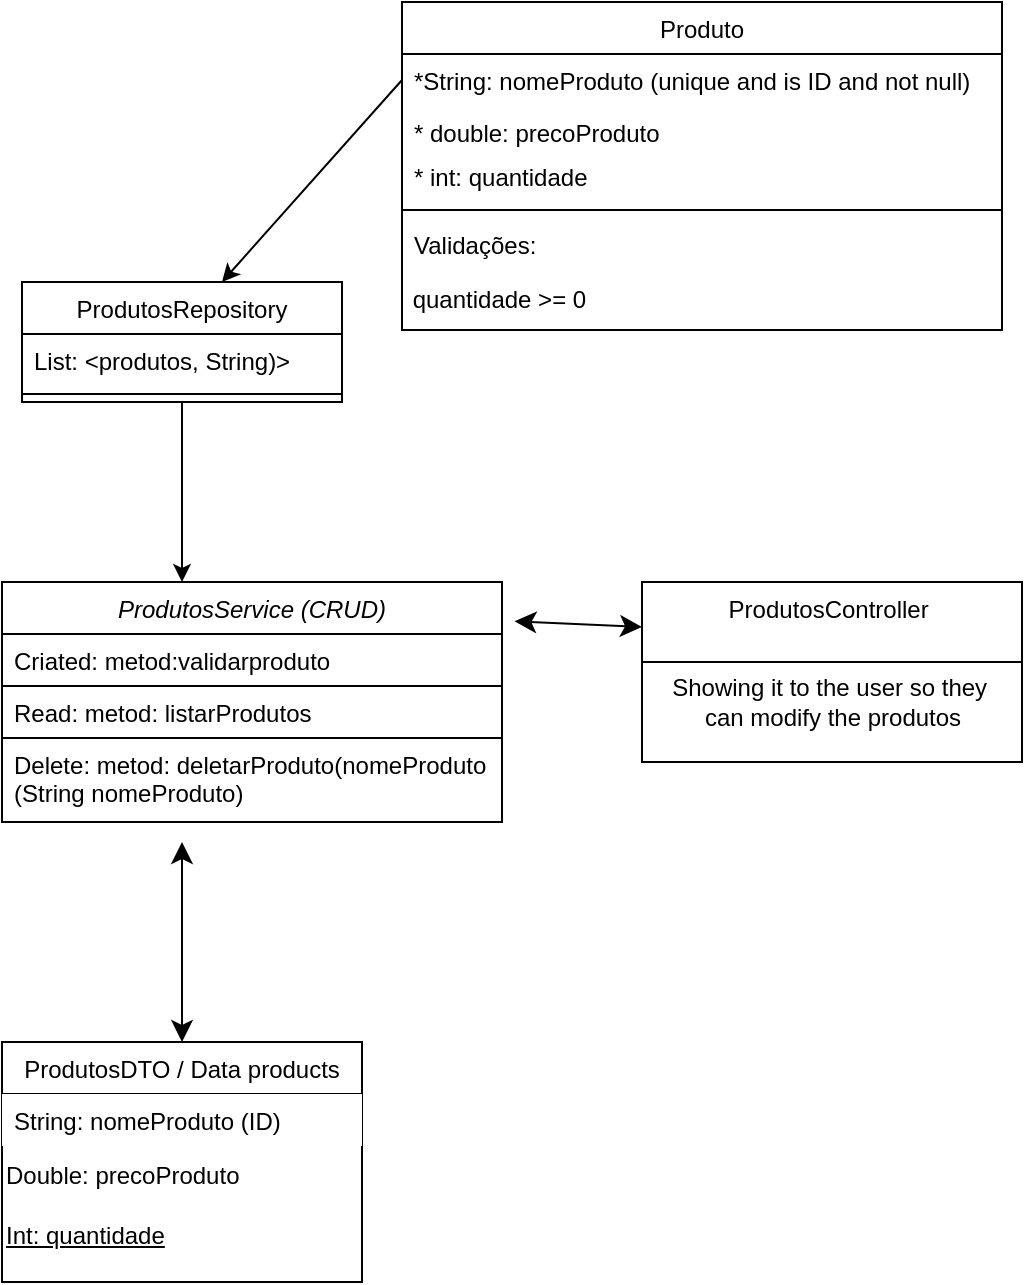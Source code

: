 <mxfile version="26.0.10" pages="3">
  <diagram id="Ro5bajc3-Q3J8dlF37wj" name="Produtos">
    <mxGraphModel dx="1775" dy="627" grid="1" gridSize="10" guides="1" tooltips="1" connect="1" arrows="1" fold="1" page="1" pageScale="1" pageWidth="827" pageHeight="1169" math="0" shadow="0">
      <root>
        <mxCell id="0" />
        <mxCell id="1" parent="0" />
        <mxCell id="okOJOhddzzzpCH1lETtJ-1" value="Produto" style="swimlane;fontStyle=0;align=center;verticalAlign=top;childLayout=stackLayout;horizontal=1;startSize=26;horizontalStack=0;resizeParent=1;resizeLast=0;collapsible=1;marginBottom=0;rounded=0;shadow=0;strokeWidth=1;" parent="1" vertex="1">
          <mxGeometry x="390" y="20" width="300" height="164" as="geometry">
            <mxRectangle x="508" y="120" width="160" height="26" as="alternateBounds" />
          </mxGeometry>
        </mxCell>
        <mxCell id="okOJOhddzzzpCH1lETtJ-2" value="*String: nomeProduto (unique and is ID and not null)" style="text;align=left;verticalAlign=top;spacingLeft=4;spacingRight=4;overflow=hidden;rotatable=0;points=[[0,0.5],[1,0.5]];portConstraint=eastwest;" parent="okOJOhddzzzpCH1lETtJ-1" vertex="1">
          <mxGeometry y="26" width="300" height="26" as="geometry" />
        </mxCell>
        <mxCell id="okOJOhddzzzpCH1lETtJ-4" value="* double: precoProduto" style="text;align=left;verticalAlign=top;spacingLeft=4;spacingRight=4;overflow=hidden;rotatable=0;points=[[0,0.5],[1,0.5]];portConstraint=eastwest;rounded=0;shadow=0;html=0;" parent="okOJOhddzzzpCH1lETtJ-1" vertex="1">
          <mxGeometry y="52" width="300" height="22" as="geometry" />
        </mxCell>
        <mxCell id="okOJOhddzzzpCH1lETtJ-5" value="* int: quantidade" style="text;align=left;verticalAlign=top;spacingLeft=4;spacingRight=4;overflow=hidden;rotatable=0;points=[[0,0.5],[1,0.5]];portConstraint=eastwest;rounded=0;shadow=0;html=0;" parent="okOJOhddzzzpCH1lETtJ-1" vertex="1">
          <mxGeometry y="74" width="300" height="26" as="geometry" />
        </mxCell>
        <mxCell id="okOJOhddzzzpCH1lETtJ-7" value="" style="line;html=1;strokeWidth=1;align=left;verticalAlign=middle;spacingTop=-1;spacingLeft=3;spacingRight=3;rotatable=0;labelPosition=right;points=[];portConstraint=eastwest;" parent="okOJOhddzzzpCH1lETtJ-1" vertex="1">
          <mxGeometry y="100" width="300" height="8" as="geometry" />
        </mxCell>
        <mxCell id="okOJOhddzzzpCH1lETtJ-8" value="Validações:" style="text;align=left;verticalAlign=top;spacingLeft=4;spacingRight=4;overflow=hidden;rotatable=0;points=[[0,0.5],[1,0.5]];portConstraint=eastwest;" parent="okOJOhddzzzpCH1lETtJ-1" vertex="1">
          <mxGeometry y="108" width="300" height="26" as="geometry" />
        </mxCell>
        <mxCell id="BVSO5tNDlK5VNnAtXVb7-1" value="&amp;nbsp;quantidade &amp;gt;= 0" style="text;html=1;align=left;verticalAlign=middle;resizable=0;points=[];autosize=1;strokeColor=none;fillColor=none;" parent="okOJOhddzzzpCH1lETtJ-1" vertex="1">
          <mxGeometry y="134" width="300" height="30" as="geometry" />
        </mxCell>
        <mxCell id="BVSO5tNDlK5VNnAtXVb7-4" value="" style="edgeStyle=none;orthogonalLoop=1;jettySize=auto;html=1;rounded=0;exitX=0;exitY=0.5;exitDx=0;exitDy=0;" parent="1" source="okOJOhddzzzpCH1lETtJ-2" edge="1">
          <mxGeometry width="100" relative="1" as="geometry">
            <mxPoint x="390" y="85" as="sourcePoint" />
            <mxPoint x="300" y="160" as="targetPoint" />
            <Array as="points" />
          </mxGeometry>
        </mxCell>
        <mxCell id="BVSO5tNDlK5VNnAtXVb7-15" value="ProdutosService (CRUD)" style="swimlane;fontStyle=2;align=center;verticalAlign=top;childLayout=stackLayout;horizontal=1;startSize=26;horizontalStack=0;resizeParent=1;resizeLast=0;collapsible=1;marginBottom=0;rounded=0;shadow=0;strokeWidth=1;fillColor=light-dark(#FFFFFF,var(--ge-dark-color, #121212));" parent="1" vertex="1">
          <mxGeometry x="190" y="310" width="250" height="120" as="geometry">
            <mxRectangle x="230" y="140" width="160" height="26" as="alternateBounds" />
          </mxGeometry>
        </mxCell>
        <mxCell id="BVSO5tNDlK5VNnAtXVb7-16" value="Criated: metod:validarproduto" style="text;align=left;verticalAlign=top;spacingLeft=4;spacingRight=4;overflow=hidden;rotatable=0;points=[[0,0.5],[1,0.5]];portConstraint=eastwest;strokeColor=#000000;" parent="BVSO5tNDlK5VNnAtXVb7-15" vertex="1">
          <mxGeometry y="26" width="250" height="26" as="geometry" />
        </mxCell>
        <mxCell id="BVSO5tNDlK5VNnAtXVb7-17" value="Read: metod: listarProdutos" style="text;align=left;verticalAlign=top;spacingLeft=4;spacingRight=4;overflow=hidden;rotatable=0;points=[[0,0.5],[1,0.5]];portConstraint=eastwest;rounded=0;shadow=0;html=0;strokeColor=#000000;" parent="BVSO5tNDlK5VNnAtXVb7-15" vertex="1">
          <mxGeometry y="52" width="250" height="26" as="geometry" />
        </mxCell>
        <mxCell id="BVSO5tNDlK5VNnAtXVb7-20" value="Delete: metod: deletarProduto(nomeProduto&#xa;(String nomeProduto)" style="text;align=left;verticalAlign=top;spacingLeft=4;spacingRight=4;overflow=hidden;rotatable=0;points=[[0,0.5],[1,0.5]];portConstraint=eastwest;" parent="BVSO5tNDlK5VNnAtXVb7-15" vertex="1">
          <mxGeometry y="78" width="250" height="42" as="geometry" />
        </mxCell>
        <mxCell id="BVSO5tNDlK5VNnAtXVb7-21" value="ProdutosDTO / Data products" style="swimlane;fontStyle=0;align=center;verticalAlign=top;childLayout=stackLayout;horizontal=1;startSize=26;horizontalStack=0;resizeParent=1;resizeLast=0;collapsible=1;marginBottom=0;rounded=0;shadow=0;strokeWidth=1;strokeColor=light-dark(#000000,#FFFFFF);" parent="1" vertex="1">
          <mxGeometry x="190" y="540" width="180" height="120" as="geometry">
            <mxRectangle x="130" y="380" width="160" height="26" as="alternateBounds" />
          </mxGeometry>
        </mxCell>
        <mxCell id="BVSO5tNDlK5VNnAtXVb7-23" value="String: nomeProduto (ID)" style="text;align=left;verticalAlign=top;spacingLeft=4;spacingRight=4;overflow=hidden;rotatable=0;points=[[0,0.5],[1,0.5]];portConstraint=eastwest;rounded=0;shadow=0;html=0;fillColor=#FFFFFF;" parent="BVSO5tNDlK5VNnAtXVb7-21" vertex="1">
          <mxGeometry y="26" width="180" height="26" as="geometry" />
        </mxCell>
        <mxCell id="1_1VHhr6ukyENdbV5A4g-1" value="Double: precoProduto" style="text;html=1;align=left;verticalAlign=middle;resizable=0;points=[];autosize=1;strokeColor=none;fillColor=none;" vertex="1" parent="BVSO5tNDlK5VNnAtXVb7-21">
          <mxGeometry y="52" width="180" height="30" as="geometry" />
        </mxCell>
        <mxCell id="1_1VHhr6ukyENdbV5A4g-2" value="&lt;span style=&quot;text-decoration-line: underline;&quot;&gt;Int:&amp;nbsp;quantidade&lt;/span&gt;" style="text;html=1;align=left;verticalAlign=middle;resizable=0;points=[];autosize=1;strokeColor=none;fillColor=none;" vertex="1" parent="BVSO5tNDlK5VNnAtXVb7-21">
          <mxGeometry y="82" width="180" height="30" as="geometry" />
        </mxCell>
        <mxCell id="BVSO5tNDlK5VNnAtXVb7-32" value="ProdutosRepository" style="swimlane;fontStyle=0;align=center;verticalAlign=top;childLayout=stackLayout;horizontal=1;startSize=26;horizontalStack=0;resizeParent=1;resizeLast=0;collapsible=1;marginBottom=0;rounded=0;shadow=0;strokeWidth=1;strokeColor=light-dark(#000000,#FFFFFF);" parent="1" vertex="1">
          <mxGeometry x="200" y="160" width="160" height="60" as="geometry">
            <mxRectangle x="550" y="140" width="160" height="26" as="alternateBounds" />
          </mxGeometry>
        </mxCell>
        <mxCell id="BVSO5tNDlK5VNnAtXVb7-34" value="List: &lt;produtos, String)&gt;" style="text;align=left;verticalAlign=top;spacingLeft=4;spacingRight=4;overflow=hidden;rotatable=0;points=[[0,0.5],[1,0.5]];portConstraint=eastwest;rounded=0;shadow=0;html=0;" parent="BVSO5tNDlK5VNnAtXVb7-32" vertex="1">
          <mxGeometry y="26" width="160" height="26" as="geometry" />
        </mxCell>
        <mxCell id="BVSO5tNDlK5VNnAtXVb7-38" value="" style="line;html=1;strokeWidth=1;align=left;verticalAlign=middle;spacingTop=-1;spacingLeft=3;spacingRight=3;rotatable=0;labelPosition=right;points=[];portConstraint=eastwest;" parent="BVSO5tNDlK5VNnAtXVb7-32" vertex="1">
          <mxGeometry y="52" width="160" height="8" as="geometry" />
        </mxCell>
        <mxCell id="BVSO5tNDlK5VNnAtXVb7-45" value="" style="edgeStyle=none;orthogonalLoop=1;jettySize=auto;html=1;rounded=0;" parent="1" edge="1">
          <mxGeometry width="100" relative="1" as="geometry">
            <mxPoint x="280" y="220" as="sourcePoint" />
            <mxPoint x="280" y="310" as="targetPoint" />
            <Array as="points" />
          </mxGeometry>
        </mxCell>
        <mxCell id="BVSO5tNDlK5VNnAtXVb7-49" value="" style="edgeStyle=none;orthogonalLoop=1;jettySize=auto;html=1;endArrow=classic;startArrow=classic;endSize=8;startSize=8;rounded=0;" parent="1" target="BVSO5tNDlK5VNnAtXVb7-21" edge="1">
          <mxGeometry width="100" relative="1" as="geometry">
            <mxPoint x="280" y="440" as="sourcePoint" />
            <mxPoint x="370" y="460" as="targetPoint" />
            <Array as="points" />
          </mxGeometry>
        </mxCell>
        <mxCell id="BVSO5tNDlK5VNnAtXVb7-51" value="ProdutosController " style="swimlane;fontStyle=0;align=center;verticalAlign=top;childLayout=stackLayout;horizontal=1;startSize=40;horizontalStack=0;resizeParent=1;resizeLast=0;collapsible=1;marginBottom=0;rounded=0;shadow=0;strokeWidth=1;strokeColor=light-dark(#000000,#FFFFFF);fillColor=light-dark(#FFFFFF,var(--ge-dark-color, #121212));" parent="1" vertex="1">
          <mxGeometry x="510" y="310" width="190" height="90" as="geometry">
            <mxRectangle x="130" y="380" width="160" height="26" as="alternateBounds" />
          </mxGeometry>
        </mxCell>
        <mxCell id="BVSO5tNDlK5VNnAtXVb7-56" value="Showing it to the user so they&amp;nbsp;&lt;div&gt;can modify the produtos&lt;/div&gt;" style="text;html=1;align=center;verticalAlign=middle;resizable=0;points=[];autosize=1;strokeColor=none;fillColor=none;" parent="BVSO5tNDlK5VNnAtXVb7-51" vertex="1">
          <mxGeometry y="40" width="190" height="40" as="geometry" />
        </mxCell>
        <mxCell id="BVSO5tNDlK5VNnAtXVb7-60" value="" style="edgeStyle=none;orthogonalLoop=1;jettySize=auto;html=1;endArrow=classic;startArrow=classic;endSize=8;startSize=8;rounded=0;exitX=1.025;exitY=0.164;exitDx=0;exitDy=0;exitPerimeter=0;entryX=0;entryY=0.25;entryDx=0;entryDy=0;" parent="1" source="BVSO5tNDlK5VNnAtXVb7-15" target="BVSO5tNDlK5VNnAtXVb7-51" edge="1">
          <mxGeometry width="100" relative="1" as="geometry">
            <mxPoint x="380" y="400" as="sourcePoint" />
            <mxPoint x="480" y="400" as="targetPoint" />
            <Array as="points" />
          </mxGeometry>
        </mxCell>
      </root>
    </mxGraphModel>
  </diagram>
  <diagram id="VBRPdGLiaV2IbQTj5Hn8" name="Clientes">
    <mxGraphModel dx="918" dy="324" grid="1" gridSize="10" guides="1" tooltips="1" connect="1" arrows="1" fold="1" page="1" pageScale="1" pageWidth="827" pageHeight="1169" math="0" shadow="0">
      <root>
        <mxCell id="0" />
        <mxCell id="1" parent="0" />
        <mxCell id="jQcdNAireh6fpvID7BYR-1" value="Clientes" style="swimlane;fontStyle=0;align=center;verticalAlign=top;childLayout=stackLayout;horizontal=1;startSize=26;horizontalStack=0;resizeParent=1;resizeLast=0;collapsible=1;marginBottom=0;rounded=0;shadow=0;strokeWidth=1;" vertex="1" parent="1">
          <mxGeometry x="630" y="30" width="410" height="110" as="geometry">
            <mxRectangle x="508" y="120" width="160" height="26" as="alternateBounds" />
          </mxGeometry>
        </mxCell>
        <mxCell id="jQcdNAireh6fpvID7BYR-2" value="* String: cpf (unique and ID and not null and all characters are numbers)" style="text;align=left;verticalAlign=top;spacingLeft=4;spacingRight=4;overflow=hidden;rotatable=0;points=[[0,0.5],[1,0.5]];portConstraint=eastwest;" vertex="1" parent="jQcdNAireh6fpvID7BYR-1">
          <mxGeometry y="26" width="410" height="26" as="geometry" />
        </mxCell>
        <mxCell id="jQcdNAireh6fpvID7BYR-3" value="* String: email (unique and not null)" style="text;align=left;verticalAlign=top;spacingLeft=4;spacingRight=4;overflow=hidden;rotatable=0;points=[[0,0.5],[1,0.5]];portConstraint=eastwest;rounded=0;shadow=0;html=0;" vertex="1" parent="jQcdNAireh6fpvID7BYR-1">
          <mxGeometry y="52" width="410" height="22" as="geometry" />
        </mxCell>
        <mxCell id="jQcdNAireh6fpvID7BYR-4" value="* String: nomeUsuario (unique and not null)" style="text;align=left;verticalAlign=top;spacingLeft=4;spacingRight=4;overflow=hidden;rotatable=0;points=[[0,0.5],[1,0.5]];portConstraint=eastwest;rounded=0;shadow=0;html=0;" vertex="1" parent="jQcdNAireh6fpvID7BYR-1">
          <mxGeometry y="74" width="410" height="26" as="geometry" />
        </mxCell>
        <mxCell id="jQcdNAireh6fpvID7BYR-5" value="" style="line;html=1;strokeWidth=1;align=left;verticalAlign=middle;spacingTop=-1;spacingLeft=3;spacingRight=3;rotatable=0;labelPosition=right;points=[];portConstraint=eastwest;" vertex="1" parent="jQcdNAireh6fpvID7BYR-1">
          <mxGeometry y="100" width="410" height="8" as="geometry" />
        </mxCell>
        <mxCell id="mWhuIBhRnKyVs61rIJf7-1" value="ClientesRepository" style="swimlane;fontStyle=0;align=center;verticalAlign=top;childLayout=stackLayout;horizontal=1;startSize=26;horizontalStack=0;resizeParent=1;resizeLast=0;collapsible=1;marginBottom=0;rounded=0;shadow=0;strokeWidth=1;strokeColor=light-dark(#000000,#FFFFFF);" vertex="1" parent="1">
          <mxGeometry x="200" y="160" width="160" height="60" as="geometry">
            <mxRectangle x="550" y="140" width="160" height="26" as="alternateBounds" />
          </mxGeometry>
        </mxCell>
        <mxCell id="mWhuIBhRnKyVs61rIJf7-2" value="List: &lt;clientes, String)&gt;" style="text;align=left;verticalAlign=top;spacingLeft=4;spacingRight=4;overflow=hidden;rotatable=0;points=[[0,0.5],[1,0.5]];portConstraint=eastwest;rounded=0;shadow=0;html=0;" vertex="1" parent="mWhuIBhRnKyVs61rIJf7-1">
          <mxGeometry y="26" width="160" height="26" as="geometry" />
        </mxCell>
        <mxCell id="mWhuIBhRnKyVs61rIJf7-3" value="" style="line;html=1;strokeWidth=1;align=left;verticalAlign=middle;spacingTop=-1;spacingLeft=3;spacingRight=3;rotatable=0;labelPosition=right;points=[];portConstraint=eastwest;" vertex="1" parent="mWhuIBhRnKyVs61rIJf7-1">
          <mxGeometry y="52" width="160" height="8" as="geometry" />
        </mxCell>
        <mxCell id="mWhuIBhRnKyVs61rIJf7-4" value="" style="edgeStyle=none;orthogonalLoop=1;jettySize=auto;html=1;rounded=0;exitX=0;exitY=0.5;exitDx=0;exitDy=0;entryX=1;entryY=0.25;entryDx=0;entryDy=0;" edge="1" parent="1" source="jQcdNAireh6fpvID7BYR-2" target="mWhuIBhRnKyVs61rIJf7-1">
          <mxGeometry width="100" relative="1" as="geometry">
            <mxPoint x="450" y="210" as="sourcePoint" />
            <mxPoint x="550" y="210" as="targetPoint" />
            <Array as="points" />
          </mxGeometry>
        </mxCell>
        <mxCell id="-NZ8CiNMNFs_WOeKyjwj-1" value="ClientesService (CRUD)" style="swimlane;fontStyle=2;align=center;verticalAlign=top;childLayout=stackLayout;horizontal=1;startSize=26;horizontalStack=0;resizeParent=1;resizeLast=0;collapsible=1;marginBottom=0;rounded=0;shadow=0;strokeWidth=1;fillColor=light-dark(#FFFFFF,var(--ge-dark-color, #121212));" vertex="1" parent="1">
          <mxGeometry y="300" width="980" height="234" as="geometry">
            <mxRectangle x="230" y="140" width="160" height="26" as="alternateBounds" />
          </mxGeometry>
        </mxCell>
        <mxCell id="-NZ8CiNMNFs_WOeKyjwj-2" value="Criated: metod: cadastrarcliente" style="text;align=left;verticalAlign=top;spacingLeft=4;spacingRight=4;overflow=hidden;rotatable=0;points=[[0,0.5],[1,0.5]];portConstraint=eastwest;" vertex="1" parent="-NZ8CiNMNFs_WOeKyjwj-1">
          <mxGeometry y="26" width="980" height="26" as="geometry" />
        </mxCell>
        <mxCell id="-NZ8CiNMNFs_WOeKyjwj-3" value="Read: metod: buscarClientePorCpf (String CPF)" style="text;align=left;verticalAlign=top;spacingLeft=4;spacingRight=4;overflow=hidden;rotatable=0;points=[[0,0.5],[1,0.5]];portConstraint=eastwest;rounded=0;shadow=0;html=0;strokeColor=#000000;" vertex="1" parent="-NZ8CiNMNFs_WOeKyjwj-1">
          <mxGeometry y="52" width="980" height="26" as="geometry" />
        </mxCell>
        <mxCell id="-NZ8CiNMNFs_WOeKyjwj-4" value="Update: metod: atualizarcliente  (String CPF)" style="text;align=left;verticalAlign=top;spacingLeft=4;spacingRight=4;overflow=hidden;rotatable=0;points=[[0,0.5],[1,0.5]];portConstraint=eastwest;strokeColor=#000000;fillColor=#FFFFFF;" vertex="1" parent="-NZ8CiNMNFs_WOeKyjwj-1">
          <mxGeometry y="78" width="980" height="26" as="geometry" />
        </mxCell>
        <mxCell id="f-GSLuD06TkBUY8pC6tc-1" value="&lt;span style=&quot;&quot;&gt;Metods:&lt;/span&gt;" style="text;html=1;align=left;verticalAlign=middle;resizable=0;points=[];autosize=1;strokeColor=none;fillColor=none;" vertex="1" parent="-NZ8CiNMNFs_WOeKyjwj-1">
          <mxGeometry y="104" width="980" height="30" as="geometry" />
        </mxCell>
        <mxCell id="jQcdNAireh6fpvID7BYR-7" value="&lt;div&gt;&lt;pre style=&quot;font-family: &amp;quot;JetBrains Mono&amp;quot;, monospace;&quot;&gt;&lt;font style=&quot;background-color: rgb(255, 255, 255); color: rgb(0, 0, 0);&quot;&gt;validandoCpf: contains only numeric characters&lt;/font&gt;&lt;/pre&gt;&lt;/div&gt;" style="text;html=1;align=left;verticalAlign=middle;resizable=0;points=[];autosize=1;strokeColor=none;fillColor=none;" vertex="1" parent="-NZ8CiNMNFs_WOeKyjwj-1">
          <mxGeometry y="134" width="980" height="50" as="geometry" />
        </mxCell>
        <mxCell id="yC6hVc_mAEicv_kFPaSs-1" value="&lt;div&gt;&lt;pre style=&quot;font-family: &amp;quot;JetBrains Mono&amp;quot;, monospace;&quot;&gt;&lt;font style=&quot;color: rgb(0, 0, 0); background-color: rgb(255, 255, 255);&quot;&gt;validandoEmail: it has to be first -&amp;gt; (the beginning of the email), second -&amp;gt; (it has to be with the end: @gmail.com or @Outlook.com or @zup.com.br)&lt;/font&gt;&lt;/pre&gt;&lt;/div&gt;" style="text;html=1;align=left;verticalAlign=middle;resizable=0;points=[];autosize=1;strokeColor=none;fillColor=none;" vertex="1" parent="-NZ8CiNMNFs_WOeKyjwj-1">
          <mxGeometry y="184" width="980" height="50" as="geometry" />
        </mxCell>
        <mxCell id="f-GSLuD06TkBUY8pC6tc-2" value="" style="edgeStyle=none;orthogonalLoop=1;jettySize=auto;html=1;rounded=0;entryX=0.279;entryY=-0.004;entryDx=0;entryDy=0;entryPerimeter=0;" edge="1" parent="1" target="-NZ8CiNMNFs_WOeKyjwj-1">
          <mxGeometry width="100" relative="1" as="geometry">
            <mxPoint x="270" y="220" as="sourcePoint" />
            <mxPoint x="450" y="260" as="targetPoint" />
            <Array as="points" />
          </mxGeometry>
        </mxCell>
        <mxCell id="Sfhab2HsJukI5SclzvhV-1" value="ProdutosController " style="swimlane;fontStyle=0;align=center;verticalAlign=top;childLayout=stackLayout;horizontal=1;startSize=40;horizontalStack=0;resizeParent=1;resizeLast=0;collapsible=1;marginBottom=0;rounded=0;shadow=0;strokeWidth=1;strokeColor=light-dark(#000000,#FFFFFF);fillColor=light-dark(#FFFFFF,var(--ge-dark-color, #121212));" vertex="1" parent="1">
          <mxGeometry x="1190" y="330" width="190" height="90" as="geometry">
            <mxRectangle x="130" y="380" width="160" height="26" as="alternateBounds" />
          </mxGeometry>
        </mxCell>
        <mxCell id="Sfhab2HsJukI5SclzvhV-2" value="Showing it to the user so they&amp;nbsp;&lt;div&gt;can modify the clientes&lt;/div&gt;" style="text;html=1;align=center;verticalAlign=middle;resizable=0;points=[];autosize=1;strokeColor=none;fillColor=none;" vertex="1" parent="Sfhab2HsJukI5SclzvhV-1">
          <mxGeometry y="40" width="190" height="40" as="geometry" />
        </mxCell>
        <mxCell id="idRCpJnHGr0RgYsPB15u-1" value="ProdutosDTO / Data products" style="swimlane;fontStyle=0;align=center;verticalAlign=top;childLayout=stackLayout;horizontal=1;startSize=26;horizontalStack=0;resizeParent=1;resizeLast=0;collapsible=1;marginBottom=0;rounded=0;shadow=0;strokeWidth=1;strokeColor=light-dark(#000000,#FFFFFF);" vertex="1" parent="1">
          <mxGeometry x="190" y="590" width="400" height="120" as="geometry">
            <mxRectangle x="130" y="380" width="160" height="26" as="alternateBounds" />
          </mxGeometry>
        </mxCell>
        <mxCell id="idRCpJnHGr0RgYsPB15u-2" value="* String: cpf (unique and ID and not null and all characters are numbers)" style="text;align=left;verticalAlign=top;spacingLeft=4;spacingRight=4;overflow=hidden;rotatable=0;points=[[0,0.5],[1,0.5]];portConstraint=eastwest;rounded=0;shadow=0;html=0;fillColor=#FFFFFF;" vertex="1" parent="idRCpJnHGr0RgYsPB15u-1">
          <mxGeometry y="26" width="400" height="26" as="geometry" />
        </mxCell>
        <mxCell id="idRCpJnHGr0RgYsPB15u-3" value="* String: email (unique and not null)" style="text;html=1;align=left;verticalAlign=middle;resizable=0;points=[];autosize=1;strokeColor=none;fillColor=none;" vertex="1" parent="idRCpJnHGr0RgYsPB15u-1">
          <mxGeometry y="52" width="400" height="30" as="geometry" />
        </mxCell>
        <mxCell id="idRCpJnHGr0RgYsPB15u-4" value="* String: nomeUsuario (unique and not null)" style="text;html=1;align=left;verticalAlign=middle;resizable=0;points=[];autosize=1;strokeColor=none;fillColor=none;" vertex="1" parent="idRCpJnHGr0RgYsPB15u-1">
          <mxGeometry y="82" width="400" height="30" as="geometry" />
        </mxCell>
        <mxCell id="xltL62u6RQMTD4DCPPEK-1" value="" style="edgeStyle=none;orthogonalLoop=1;jettySize=auto;html=1;endArrow=classic;startArrow=classic;endSize=8;startSize=8;rounded=0;entryX=0.5;entryY=0;entryDx=0;entryDy=0;" edge="1" parent="1" target="idRCpJnHGr0RgYsPB15u-1">
          <mxGeometry width="100" relative="1" as="geometry">
            <mxPoint x="390" y="540" as="sourcePoint" />
            <mxPoint x="280" y="540" as="targetPoint" />
            <Array as="points" />
          </mxGeometry>
        </mxCell>
        <mxCell id="TlItVgAR_2beC67uiKyS-1" value="" style="edgeStyle=none;orthogonalLoop=1;jettySize=auto;html=1;endArrow=classic;startArrow=classic;endSize=8;startSize=8;rounded=0;exitX=1;exitY=0.5;exitDx=0;exitDy=0;entryX=-0.012;entryY=0.382;entryDx=0;entryDy=0;entryPerimeter=0;" edge="1" parent="1" source="-NZ8CiNMNFs_WOeKyjwj-3" target="Sfhab2HsJukI5SclzvhV-1">
          <mxGeometry width="100" relative="1" as="geometry">
            <mxPoint x="1080" y="370" as="sourcePoint" />
            <mxPoint x="1180" y="370" as="targetPoint" />
            <Array as="points" />
          </mxGeometry>
        </mxCell>
      </root>
    </mxGraphModel>
  </diagram>
  <diagram id="iXi1bBOm4YuRNDzih2M3" name="Compras">
    <mxGraphModel dx="1331" dy="470" grid="1" gridSize="10" guides="1" tooltips="1" connect="1" arrows="1" fold="1" page="1" pageScale="1" pageWidth="827" pageHeight="1169" math="0" shadow="0">
      <root>
        <mxCell id="0" />
        <mxCell id="1" parent="0" />
        <mxCell id="vmWWjcO_iuHFvJZnxMsg-1" value="&lt;pre style=&quot;font-size: 28px; line-height: 36px; background-color: rgb(248, 249, 250); border: none; padding: 2px 0.14em 2px 0px; position: relative; margin-top: -2px; margin-bottom: -2px; resize: none; font-family: inherit; overflow: hidden; text-align: left; width: 270px; text-wrap-mode: wrap; overflow-wrap: break-word; color: rgb(31, 31, 31);&quot; aria-label=&quot;Texto traduzido: Connects with the classes: Products, ProductsRepository, and ProductsDTO&quot; dir=&quot;ltr&quot; data-ved=&quot;2ahUKEwic_PuigaeLAxVDr5UCHYyUDHMQ3ewLegQIBxAV&quot; id=&quot;tw-target-text&quot; data-placeholder=&quot;Tradução&quot; class=&quot;tw-data-text tw-text-large tw-ta&quot;&gt;&lt;span lang=&quot;en&quot; class=&quot;Y2IQFc&quot;&gt;Connects with the classes: Produtos, ProdutosRepository, and ProdutosDTO&lt;/span&gt;&lt;/pre&gt;" style="whiteSpace=wrap;html=1;" parent="1" vertex="1">
          <mxGeometry x="50" y="40" width="290" height="160" as="geometry" />
        </mxCell>
        <mxCell id="XhHD3sOlI4BIIbxMwPK2-1" value="" style="edgeStyle=none;orthogonalLoop=1;jettySize=auto;html=1;endArrow=classic;startArrow=classic;endSize=8;startSize=8;rounded=0;" parent="1" edge="1">
          <mxGeometry width="100" relative="1" as="geometry">
            <mxPoint x="250" y="200" as="sourcePoint" />
            <mxPoint x="350" y="370" as="targetPoint" />
            <Array as="points" />
          </mxGeometry>
        </mxCell>
        <mxCell id="XhHD3sOlI4BIIbxMwPK2-2" value="&lt;div style=&quot;&quot;&gt;&lt;pre style=&quot;font-family: &amp;quot;JetBrains Mono&amp;quot;, monospace;&quot;&gt;&lt;span style=&quot;background-color: rgb(255, 255, 255);&quot;&gt;&lt;font style=&quot;color: rgb(0, 0, 0);&quot;&gt;ComprasServices&lt;/font&gt;&lt;/span&gt;&lt;/pre&gt;&lt;/div&gt;" style="whiteSpace=wrap;html=1;" parent="1" vertex="1">
          <mxGeometry x="340" y="380" width="140" height="60" as="geometry" />
        </mxCell>
        <mxCell id="XhHD3sOlI4BIIbxMwPK2-3" value="&lt;pre style=&quot;font-size: 28px; line-height: 36px; background-color: rgb(248, 249, 250); border: none; padding: 2px 0.14em 2px 0px; position: relative; margin-top: -2px; margin-bottom: -2px; resize: none; font-family: inherit; overflow: hidden; text-align: left; width: 270px; text-wrap-mode: wrap; overflow-wrap: break-word; color: rgb(31, 31, 31);&quot; aria-label=&quot;Texto traduzido: Connects with the classes: Products, ProductsRepository, and ProductsDTO&quot; dir=&quot;ltr&quot; data-ved=&quot;2ahUKEwic_PuigaeLAxVDr5UCHYyUDHMQ3ewLegQIBxAV&quot; id=&quot;tw-target-text&quot; data-placeholder=&quot;Tradução&quot; class=&quot;tw-data-text tw-text-large tw-ta&quot;&gt;&lt;span lang=&quot;en&quot; class=&quot;Y2IQFc&quot;&gt;Connects with the classes: Clientes, ClientesRepository, and ClientesDTO&lt;/span&gt;&lt;/pre&gt;" style="whiteSpace=wrap;html=1;" parent="1" vertex="1">
          <mxGeometry x="450" y="40" width="290" height="160" as="geometry" />
        </mxCell>
        <mxCell id="XhHD3sOlI4BIIbxMwPK2-4" value="" style="edgeStyle=none;orthogonalLoop=1;jettySize=auto;html=1;endArrow=classic;startArrow=classic;endSize=8;startSize=8;rounded=0;" parent="1" edge="1">
          <mxGeometry width="100" relative="1" as="geometry">
            <mxPoint x="590" y="200" as="sourcePoint" />
            <mxPoint x="480" y="370" as="targetPoint" />
            <Array as="points" />
          </mxGeometry>
        </mxCell>
        <mxCell id="9lr3WNnK-CqKZSDyOuKJ-1" value="" style="edgeStyle=none;orthogonalLoop=1;jettySize=auto;html=1;endArrow=classic;startArrow=classic;endSize=8;startSize=8;rounded=0;exitX=0.5;exitY=1;exitDx=0;exitDy=0;" parent="1" source="XhHD3sOlI4BIIbxMwPK2-2" edge="1">
          <mxGeometry width="100" relative="1" as="geometry">
            <mxPoint x="370" y="560" as="sourcePoint" />
            <mxPoint x="410" y="550" as="targetPoint" />
            <Array as="points" />
          </mxGeometry>
        </mxCell>
        <mxCell id="9lr3WNnK-CqKZSDyOuKJ-3" value="ComprarController" style="whiteSpace=wrap;html=1;" parent="1" vertex="1">
          <mxGeometry x="340" y="555" width="140" height="65" as="geometry" />
        </mxCell>
        <mxCell id="FXqDOjnuD8po28-jn0vr-2" value="&lt;span style=&quot;text-wrap-mode: nowrap;&quot;&gt;Compras e Produtos Request&lt;/span&gt;" style="whiteSpace=wrap;html=1;" vertex="1" parent="1">
          <mxGeometry x="330" y="670" width="180" height="90" as="geometry" />
        </mxCell>
        <mxCell id="FXqDOjnuD8po28-jn0vr-3" value="" style="edgeStyle=none;orthogonalLoop=1;jettySize=auto;html=1;endArrow=classic;startArrow=classic;endSize=8;startSize=8;rounded=0;exitX=0.5;exitY=1;exitDx=0;exitDy=0;" edge="1" parent="1" source="9lr3WNnK-CqKZSDyOuKJ-3">
          <mxGeometry width="100" relative="1" as="geometry">
            <mxPoint x="530" y="700" as="sourcePoint" />
            <mxPoint x="410" y="670" as="targetPoint" />
            <Array as="points" />
          </mxGeometry>
        </mxCell>
      </root>
    </mxGraphModel>
  </diagram>
</mxfile>
